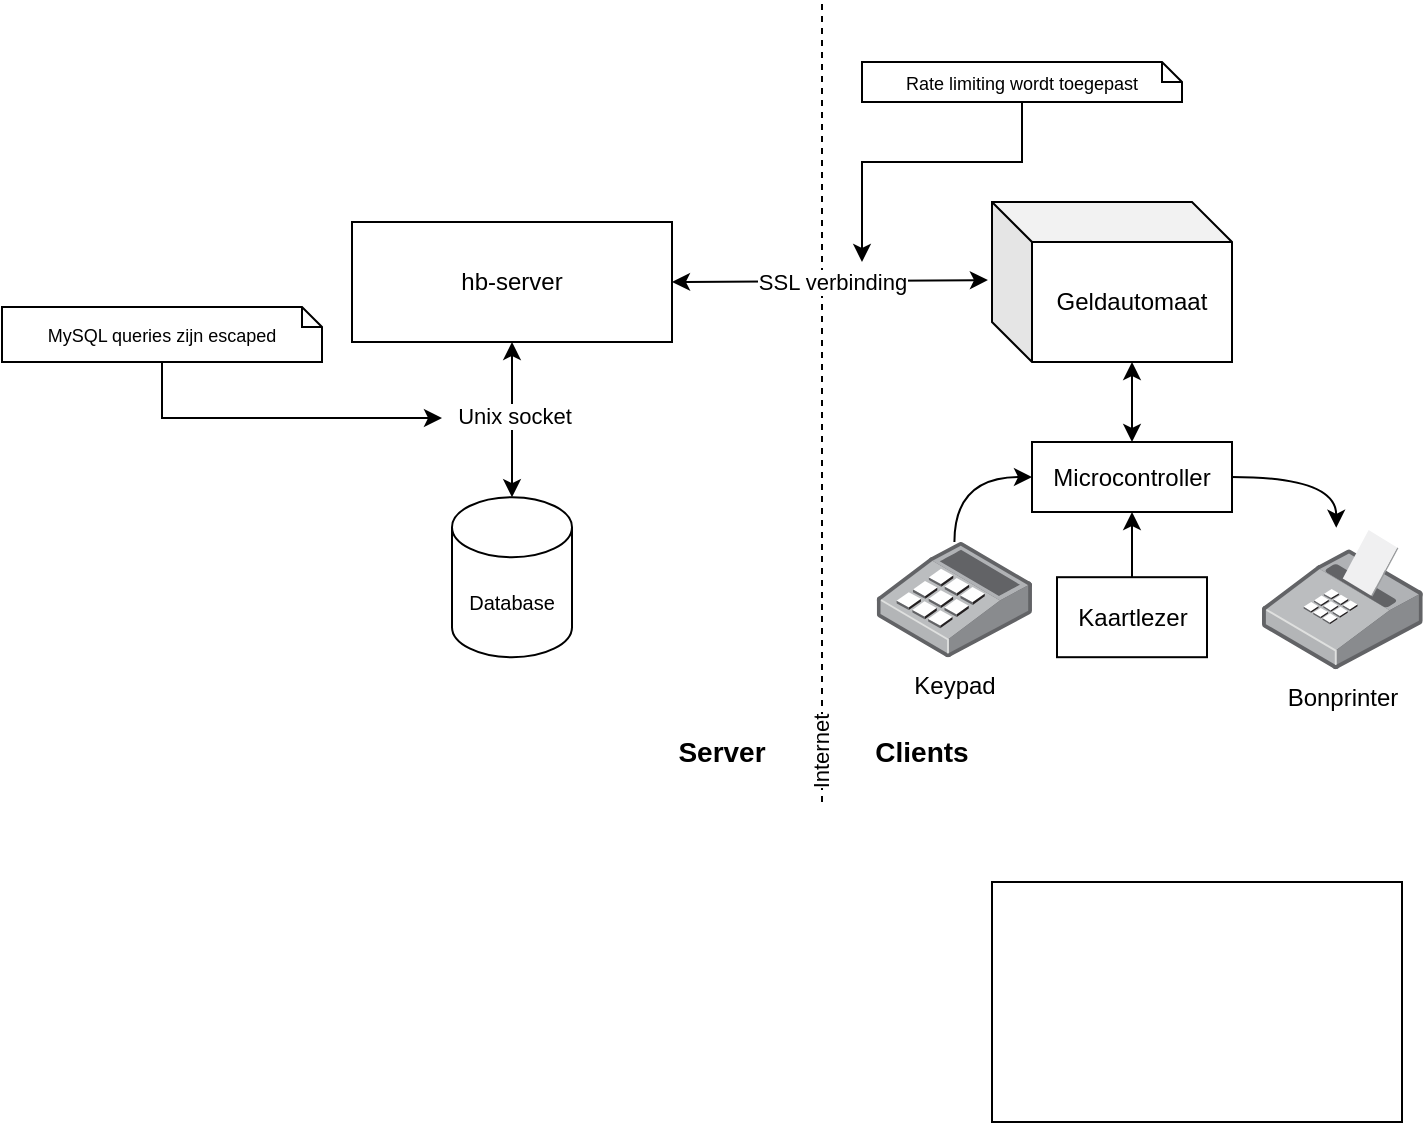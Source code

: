 <mxfile version="14.5.1" type="device"><diagram id="x1tERaECXUkkxYX-azyM" name="Page-1"><mxGraphModel dx="1305" dy="878" grid="1" gridSize="10" guides="1" tooltips="1" connect="1" arrows="1" fold="1" page="1" pageScale="1" pageWidth="827" pageHeight="1169" math="0" shadow="0"><root><mxCell id="0"/><mxCell id="1" parent="0"/><mxCell id="hxUAr-V1DkYfBa01bkSC-1" value="hb-server" style="rounded=0;whiteSpace=wrap;html=1;" parent="1" vertex="1"><mxGeometry x="205" y="110" width="160" height="60" as="geometry"/></mxCell><mxCell id="hxUAr-V1DkYfBa01bkSC-2" value="&lt;font style=&quot;font-size: 10px&quot;&gt;Database&lt;/font&gt;" style="shape=cylinder3;whiteSpace=wrap;html=1;boundedLbl=1;backgroundOutline=1;size=15;" parent="1" vertex="1"><mxGeometry x="255" y="247.6" width="60" height="80" as="geometry"/></mxCell><mxCell id="hxUAr-V1DkYfBa01bkSC-5" value="" style="endArrow=none;dashed=1;html=1;" parent="1" edge="1"><mxGeometry width="50" height="50" relative="1" as="geometry"><mxPoint x="440" y="400" as="sourcePoint"/><mxPoint x="440" as="targetPoint"/></mxGeometry></mxCell><mxCell id="bIgw9My3rJVd_b7Lqef2-7" value="Internet" style="edgeLabel;html=1;align=center;verticalAlign=middle;resizable=0;points=[];rotation=-90;" parent="hxUAr-V1DkYfBa01bkSC-5" vertex="1" connectable="0"><mxGeometry x="-0.173" y="-1" relative="1" as="geometry"><mxPoint x="-2" y="140.52" as="offset"/></mxGeometry></mxCell><mxCell id="hxUAr-V1DkYfBa01bkSC-6" value="" style="endArrow=classic;startArrow=classic;html=1;exitX=0.5;exitY=1;exitDx=0;exitDy=0;entryX=0.5;entryY=0;entryDx=0;entryDy=0;entryPerimeter=0;" parent="1" source="hxUAr-V1DkYfBa01bkSC-1" target="hxUAr-V1DkYfBa01bkSC-2" edge="1"><mxGeometry width="50" height="50" relative="1" as="geometry"><mxPoint x="325" y="190" as="sourcePoint"/><mxPoint x="345" y="210" as="targetPoint"/></mxGeometry></mxCell><mxCell id="hxUAr-V1DkYfBa01bkSC-14" value="Unix socket" style="edgeLabel;html=1;align=center;verticalAlign=middle;resizable=0;points=[];" parent="hxUAr-V1DkYfBa01bkSC-6" vertex="1" connectable="0"><mxGeometry x="-0.057" y="1" relative="1" as="geometry"><mxPoint as="offset"/></mxGeometry></mxCell><mxCell id="hxUAr-V1DkYfBa01bkSC-7" value="" style="endArrow=classic;startArrow=classic;html=1;exitX=1;exitY=0.5;exitDx=0;exitDy=0;entryX=-0.017;entryY=0.488;entryDx=0;entryDy=0;entryPerimeter=0;" parent="1" source="hxUAr-V1DkYfBa01bkSC-1" target="hxUAr-V1DkYfBa01bkSC-8" edge="1"><mxGeometry width="50" height="50" relative="1" as="geometry"><mxPoint x="635" y="170" as="sourcePoint"/><mxPoint x="515" y="140" as="targetPoint"/></mxGeometry></mxCell><mxCell id="hxUAr-V1DkYfBa01bkSC-13" value="SSL verbinding" style="edgeLabel;html=1;align=center;verticalAlign=middle;resizable=0;points=[];" parent="hxUAr-V1DkYfBa01bkSC-7" vertex="1" connectable="0"><mxGeometry x="-0.228" relative="1" as="geometry"><mxPoint x="19" y="0.37" as="offset"/></mxGeometry></mxCell><mxCell id="hxUAr-V1DkYfBa01bkSC-8" value="Geldautomaat" style="shape=cube;whiteSpace=wrap;html=1;boundedLbl=1;backgroundOutline=1;darkOpacity=0.05;darkOpacity2=0.1;" parent="1" vertex="1"><mxGeometry x="525" y="100" width="120" height="80" as="geometry"/></mxCell><mxCell id="hxUAr-V1DkYfBa01bkSC-11" value="&lt;b&gt;&lt;font style=&quot;font-size: 14px&quot;&gt;Server&lt;/font&gt;&lt;/b&gt;" style="text;html=1;strokeColor=none;fillColor=none;align=center;verticalAlign=middle;whiteSpace=wrap;rounded=0;" parent="1" vertex="1"><mxGeometry x="350" y="355" width="80" height="40" as="geometry"/></mxCell><mxCell id="hxUAr-V1DkYfBa01bkSC-12" value="&lt;b&gt;&lt;font style=&quot;font-size: 14px&quot;&gt;Clients&lt;/font&gt;&lt;/b&gt;" style="text;html=1;strokeColor=none;fillColor=none;align=center;verticalAlign=middle;whiteSpace=wrap;rounded=0;" parent="1" vertex="1"><mxGeometry x="450" y="355" width="80" height="40" as="geometry"/></mxCell><mxCell id="ACoGE7GiNukFRDtFyqS7-6" style="edgeStyle=orthogonalEdgeStyle;orthogonalLoop=1;jettySize=auto;html=1;exitX=1;exitY=0.5;exitDx=0;exitDy=0;entryX=0.462;entryY=-0.013;entryDx=0;entryDy=0;entryPerimeter=0;curved=1;" parent="1" source="hxUAr-V1DkYfBa01bkSC-25" target="ACoGE7GiNukFRDtFyqS7-2" edge="1"><mxGeometry relative="1" as="geometry"/></mxCell><mxCell id="hxUAr-V1DkYfBa01bkSC-25" value="Microcontroller" style="rounded=0;whiteSpace=wrap;html=1;" parent="1" vertex="1"><mxGeometry x="545" y="220" width="100" height="35" as="geometry"/></mxCell><mxCell id="hxUAr-V1DkYfBa01bkSC-27" value="" style="endArrow=classic;html=1;exitX=0.5;exitY=0;exitDx=0;exitDy=0;entryX=0;entryY=0;entryDx=70;entryDy=80;entryPerimeter=0;startArrow=classic;startFill=1;" parent="1" source="hxUAr-V1DkYfBa01bkSC-25" target="hxUAr-V1DkYfBa01bkSC-8" edge="1"><mxGeometry width="50" height="50" relative="1" as="geometry"><mxPoint x="685" y="250" as="sourcePoint"/><mxPoint x="735" y="200" as="targetPoint"/></mxGeometry></mxCell><mxCell id="hxUAr-V1DkYfBa01bkSC-29" value="Kaartlezer&lt;br&gt;" style="rounded=0;whiteSpace=wrap;html=1;" parent="1" vertex="1"><mxGeometry x="557.5" y="287.6" width="75" height="40" as="geometry"/></mxCell><mxCell id="hxUAr-V1DkYfBa01bkSC-30" value="" style="endArrow=classic;html=1;exitX=0.5;exitY=0;exitDx=0;exitDy=0;entryX=0.5;entryY=1;entryDx=0;entryDy=0;" parent="1" source="hxUAr-V1DkYfBa01bkSC-29" target="hxUAr-V1DkYfBa01bkSC-25" edge="1"><mxGeometry width="50" height="50" relative="1" as="geometry"><mxPoint x="675" y="320" as="sourcePoint"/><mxPoint x="725" y="270" as="targetPoint"/></mxGeometry></mxCell><mxCell id="bIgw9My3rJVd_b7Lqef2-3" style="edgeStyle=orthogonalEdgeStyle;rounded=0;orthogonalLoop=1;jettySize=auto;html=1;exitX=0.5;exitY=1;exitDx=0;exitDy=0;exitPerimeter=0;" parent="1" edge="1"><mxGeometry relative="1" as="geometry"><mxPoint x="250" y="208" as="targetPoint"/><Array as="points"><mxPoint x="110" y="208"/><mxPoint x="250" y="208"/></Array><mxPoint x="110" y="178" as="sourcePoint"/></mxGeometry></mxCell><mxCell id="bIgw9My3rJVd_b7Lqef2-1" value="&lt;font style=&quot;font-size: 9px&quot;&gt;MySQL queries zijn escaped&lt;/font&gt;" style="shape=note;size=10;whiteSpace=wrap;html=1;" parent="1" vertex="1"><mxGeometry x="30" y="152.5" width="160" height="27.5" as="geometry"/></mxCell><mxCell id="bIgw9My3rJVd_b7Lqef2-6" style="edgeStyle=orthogonalEdgeStyle;rounded=0;orthogonalLoop=1;jettySize=auto;html=1;exitX=0.5;exitY=1;exitDx=0;exitDy=0;exitPerimeter=0;" parent="1" source="bIgw9My3rJVd_b7Lqef2-4" edge="1"><mxGeometry relative="1" as="geometry"><mxPoint x="460" y="130.0" as="targetPoint"/><Array as="points"><mxPoint x="540" y="80"/><mxPoint x="460" y="80"/></Array></mxGeometry></mxCell><mxCell id="bIgw9My3rJVd_b7Lqef2-4" value="&lt;font style=&quot;font-size: 9px&quot;&gt;Rate limiting wordt toegepast&lt;/font&gt;" style="shape=note;size=10;whiteSpace=wrap;html=1;" parent="1" vertex="1"><mxGeometry x="460" y="30" width="160" height="20" as="geometry"/></mxCell><mxCell id="ACoGE7GiNukFRDtFyqS7-2" value="Bonprinter" style="points=[];aspect=fixed;html=1;align=center;shadow=0;dashed=0;image;image=img/lib/allied_telesis/computer_and_terminals/POS_Printer.svg;" parent="1" vertex="1"><mxGeometry x="660" y="263.8" width="80.37" height="70" as="geometry"/></mxCell><mxCell id="ACoGE7GiNukFRDtFyqS7-8" style="edgeStyle=orthogonalEdgeStyle;curved=1;orthogonalLoop=1;jettySize=auto;html=1;entryX=0;entryY=0.5;entryDx=0;entryDy=0;" parent="1" source="ACoGE7GiNukFRDtFyqS7-3" target="hxUAr-V1DkYfBa01bkSC-25" edge="1"><mxGeometry relative="1" as="geometry"/></mxCell><mxCell id="ACoGE7GiNukFRDtFyqS7-3" value="Keypad" style="points=[];aspect=fixed;html=1;align=center;shadow=0;dashed=0;image;image=img/lib/allied_telesis/computer_and_terminals/POS_keypad.svg;" parent="1" vertex="1"><mxGeometry x="467.37" y="270" width="77.63" height="57.6" as="geometry"/></mxCell><mxCell id="EiK1xTuVUcEI6LoTzPB8-1" value="" style="verticalLabelPosition=bottom;verticalAlign=top;html=1;shape=card;whiteSpace=wrap;size=0;arcSize=12;" vertex="1" parent="1"><mxGeometry x="525" y="440" width="205" height="120" as="geometry"/></mxCell></root></mxGraphModel></diagram></mxfile>